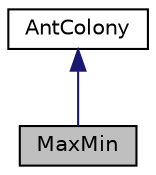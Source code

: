 digraph "MaxMin"
{
  edge [fontname="Helvetica",fontsize="10",labelfontname="Helvetica",labelfontsize="10"];
  node [fontname="Helvetica",fontsize="10",shape=record];
  Node1 [label="MaxMin",height=0.2,width=0.4,color="black", fillcolor="grey75", style="filled", fontcolor="black"];
  Node2 -> Node1 [dir="back",color="midnightblue",fontsize="10",style="solid"];
  Node2 [label="AntColony",height=0.2,width=0.4,color="black", fillcolor="white", style="filled",URL="$classAntColony.html",tooltip="base class for ant colony metaheuristics for the Closest String Problem "];
}
